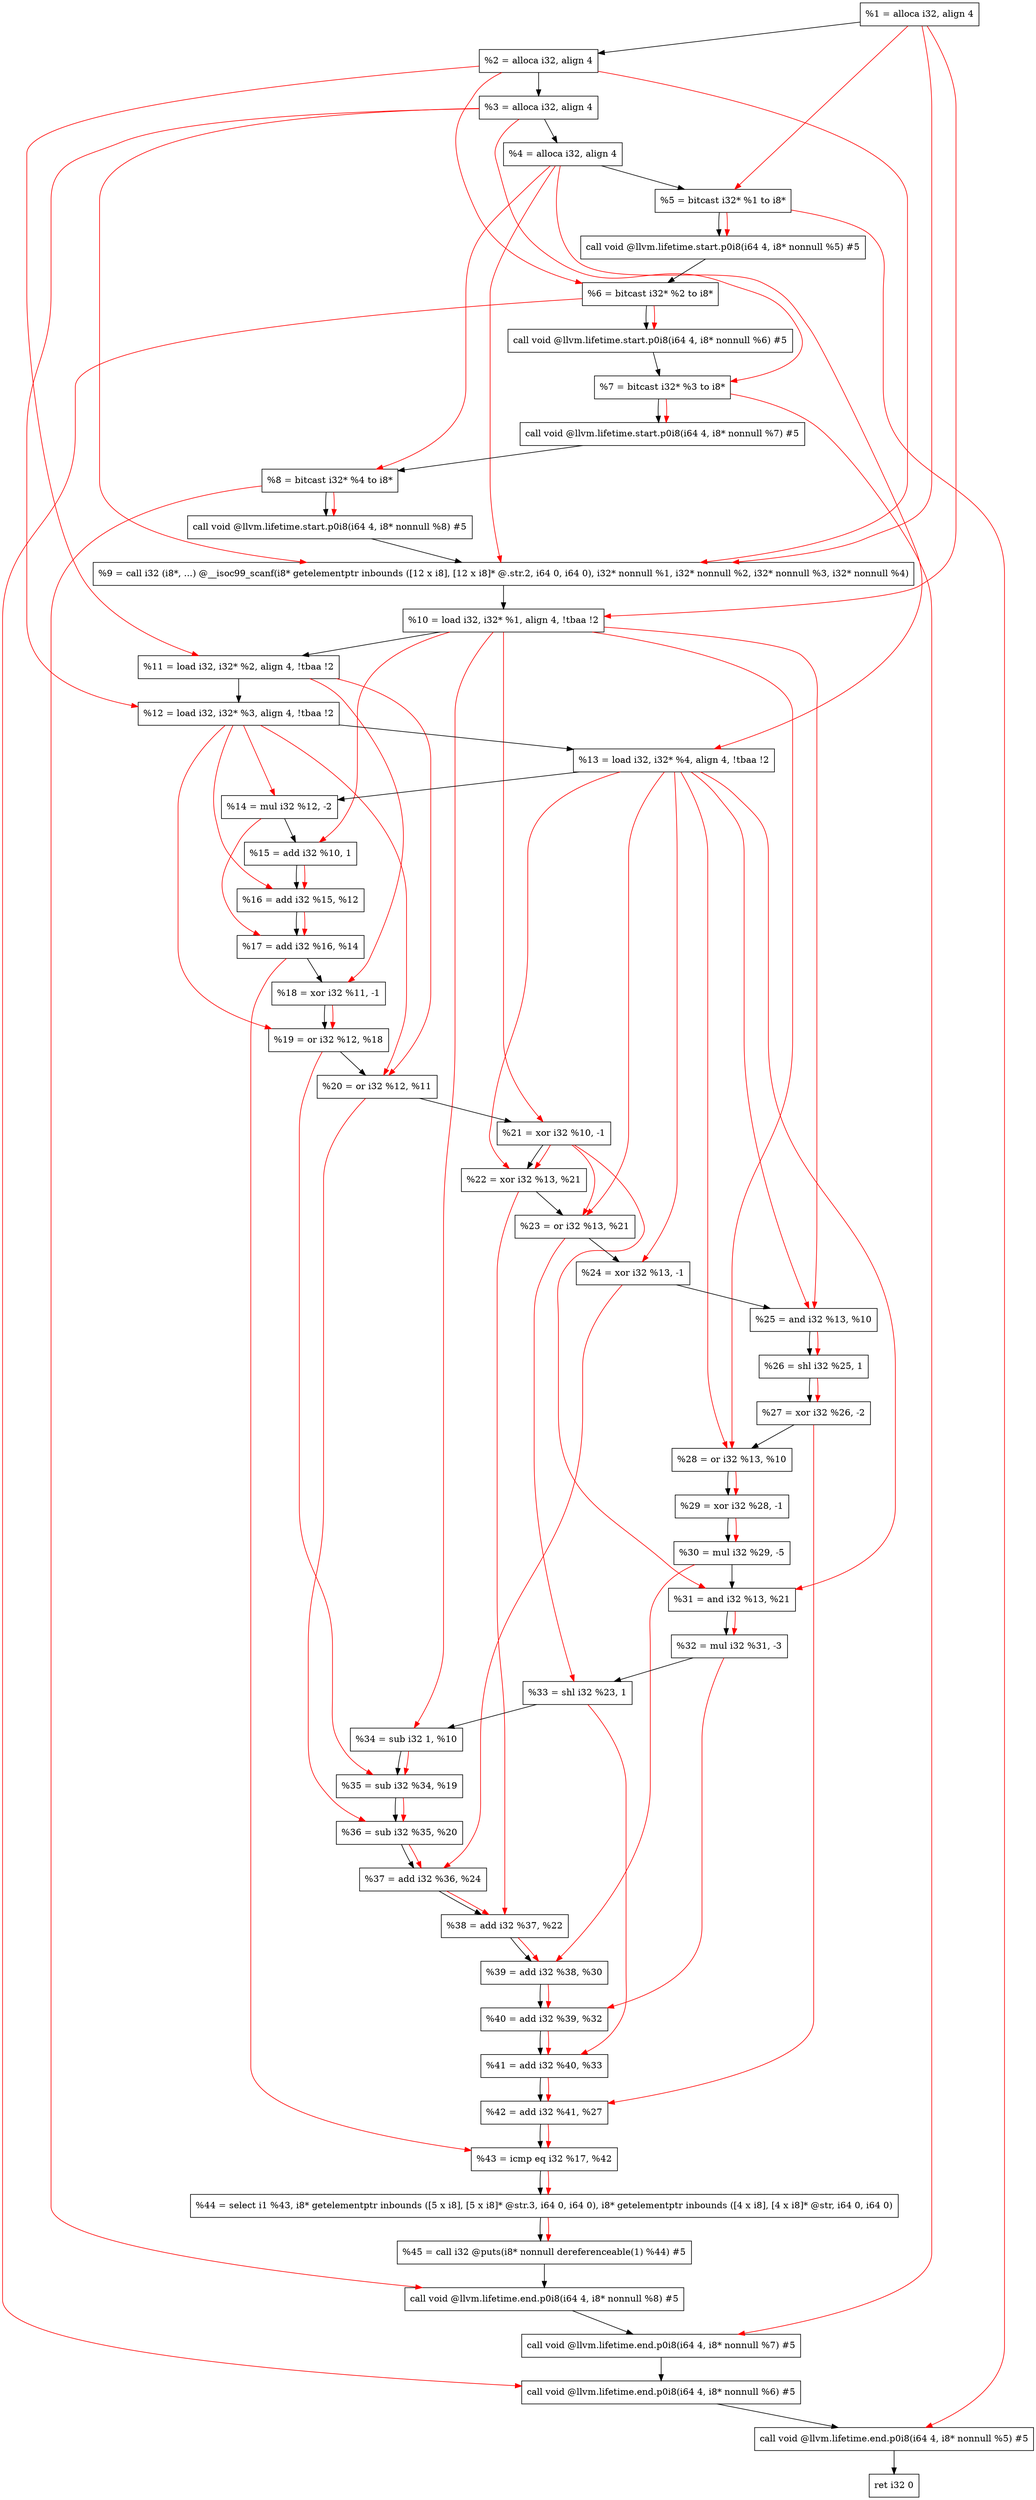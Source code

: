 digraph "DFG for'main' function" {
	Node0x14fc578[shape=record, label="  %1 = alloca i32, align 4"];
	Node0x14fc5f8[shape=record, label="  %2 = alloca i32, align 4"];
	Node0x14fc688[shape=record, label="  %3 = alloca i32, align 4"];
	Node0x14fc6e8[shape=record, label="  %4 = alloca i32, align 4"];
	Node0x14fc798[shape=record, label="  %5 = bitcast i32* %1 to i8*"];
	Node0x14fcbc8[shape=record, label="  call void @llvm.lifetime.start.p0i8(i64 4, i8* nonnull %5) #5"];
	Node0x14fcca8[shape=record, label="  %6 = bitcast i32* %2 to i8*"];
	Node0x14fcda8[shape=record, label="  call void @llvm.lifetime.start.p0i8(i64 4, i8* nonnull %6) #5"];
	Node0x14fce68[shape=record, label="  %7 = bitcast i32* %3 to i8*"];
	Node0x14fcf18[shape=record, label="  call void @llvm.lifetime.start.p0i8(i64 4, i8* nonnull %7) #5"];
	Node0x14fcfd8[shape=record, label="  %8 = bitcast i32* %4 to i8*"];
	Node0x14fd088[shape=record, label="  call void @llvm.lifetime.start.p0i8(i64 4, i8* nonnull %8) #5"];
	Node0x14f7960[shape=record, label="  %9 = call i32 (i8*, ...) @__isoc99_scanf(i8* getelementptr inbounds ([12 x i8], [12 x i8]* @.str.2, i64 0, i64 0), i32* nonnull %1, i32* nonnull %2, i32* nonnull %3, i32* nonnull %4)"];
	Node0x14fd288[shape=record, label="  %10 = load i32, i32* %1, align 4, !tbaa !2"];
	Node0x14fe1f8[shape=record, label="  %11 = load i32, i32* %2, align 4, !tbaa !2"];
	Node0x14fe868[shape=record, label="  %12 = load i32, i32* %3, align 4, !tbaa !2"];
	Node0x14fe8c8[shape=record, label="  %13 = load i32, i32* %4, align 4, !tbaa !2"];
	Node0x14fe940[shape=record, label="  %14 = mul i32 %12, -2"];
	Node0x14fe9b0[shape=record, label="  %15 = add i32 %10, 1"];
	Node0x14fea20[shape=record, label="  %16 = add i32 %15, %12"];
	Node0x14fea90[shape=record, label="  %17 = add i32 %16, %14"];
	Node0x14feb00[shape=record, label="  %18 = xor i32 %11, -1"];
	Node0x14feb70[shape=record, label="  %19 = or i32 %12, %18"];
	Node0x14febe0[shape=record, label="  %20 = or i32 %12, %11"];
	Node0x14fec50[shape=record, label="  %21 = xor i32 %10, -1"];
	Node0x14fecc0[shape=record, label="  %22 = xor i32 %13, %21"];
	Node0x14fed30[shape=record, label="  %23 = or i32 %13, %21"];
	Node0x14feda0[shape=record, label="  %24 = xor i32 %13, -1"];
	Node0x14fee10[shape=record, label="  %25 = and i32 %13, %10"];
	Node0x14fee80[shape=record, label="  %26 = shl i32 %25, 1"];
	Node0x14feef0[shape=record, label="  %27 = xor i32 %26, -2"];
	Node0x14fef60[shape=record, label="  %28 = or i32 %13, %10"];
	Node0x14fefd0[shape=record, label="  %29 = xor i32 %28, -1"];
	Node0x14ff040[shape=record, label="  %30 = mul i32 %29, -5"];
	Node0x14ff0b0[shape=record, label="  %31 = and i32 %13, %21"];
	Node0x14ff120[shape=record, label="  %32 = mul i32 %31, -3"];
	Node0x14ff190[shape=record, label="  %33 = shl i32 %23, 1"];
	Node0x14ff200[shape=record, label="  %34 = sub i32 1, %10"];
	Node0x14ff270[shape=record, label="  %35 = sub i32 %34, %19"];
	Node0x14ff2e0[shape=record, label="  %36 = sub i32 %35, %20"];
	Node0x14ff350[shape=record, label="  %37 = add i32 %36, %24"];
	Node0x14ff3c0[shape=record, label="  %38 = add i32 %37, %22"];
	Node0x14ff430[shape=record, label="  %39 = add i32 %38, %30"];
	Node0x14ff4a0[shape=record, label="  %40 = add i32 %39, %32"];
	Node0x14ff510[shape=record, label="  %41 = add i32 %40, %33"];
	Node0x14ff580[shape=record, label="  %42 = add i32 %41, %27"];
	Node0x14ff5f0[shape=record, label="  %43 = icmp eq i32 %17, %42"];
	Node0x149c8b8[shape=record, label="  %44 = select i1 %43, i8* getelementptr inbounds ([5 x i8], [5 x i8]* @str.3, i64 0, i64 0), i8* getelementptr inbounds ([4 x i8], [4 x i8]* @str, i64 0, i64 0)"];
	Node0x14ff680[shape=record, label="  %45 = call i32 @puts(i8* nonnull dereferenceable(1) %44) #5"];
	Node0x14ff928[shape=record, label="  call void @llvm.lifetime.end.p0i8(i64 4, i8* nonnull %8) #5"];
	Node0x14ffa88[shape=record, label="  call void @llvm.lifetime.end.p0i8(i64 4, i8* nonnull %7) #5"];
	Node0x14ffb98[shape=record, label="  call void @llvm.lifetime.end.p0i8(i64 4, i8* nonnull %6) #5"];
	Node0x14ffca8[shape=record, label="  call void @llvm.lifetime.end.p0i8(i64 4, i8* nonnull %5) #5"];
	Node0x14ffd68[shape=record, label="  ret i32 0"];
	Node0x14fc578 -> Node0x14fc5f8;
	Node0x14fc5f8 -> Node0x14fc688;
	Node0x14fc688 -> Node0x14fc6e8;
	Node0x14fc6e8 -> Node0x14fc798;
	Node0x14fc798 -> Node0x14fcbc8;
	Node0x14fcbc8 -> Node0x14fcca8;
	Node0x14fcca8 -> Node0x14fcda8;
	Node0x14fcda8 -> Node0x14fce68;
	Node0x14fce68 -> Node0x14fcf18;
	Node0x14fcf18 -> Node0x14fcfd8;
	Node0x14fcfd8 -> Node0x14fd088;
	Node0x14fd088 -> Node0x14f7960;
	Node0x14f7960 -> Node0x14fd288;
	Node0x14fd288 -> Node0x14fe1f8;
	Node0x14fe1f8 -> Node0x14fe868;
	Node0x14fe868 -> Node0x14fe8c8;
	Node0x14fe8c8 -> Node0x14fe940;
	Node0x14fe940 -> Node0x14fe9b0;
	Node0x14fe9b0 -> Node0x14fea20;
	Node0x14fea20 -> Node0x14fea90;
	Node0x14fea90 -> Node0x14feb00;
	Node0x14feb00 -> Node0x14feb70;
	Node0x14feb70 -> Node0x14febe0;
	Node0x14febe0 -> Node0x14fec50;
	Node0x14fec50 -> Node0x14fecc0;
	Node0x14fecc0 -> Node0x14fed30;
	Node0x14fed30 -> Node0x14feda0;
	Node0x14feda0 -> Node0x14fee10;
	Node0x14fee10 -> Node0x14fee80;
	Node0x14fee80 -> Node0x14feef0;
	Node0x14feef0 -> Node0x14fef60;
	Node0x14fef60 -> Node0x14fefd0;
	Node0x14fefd0 -> Node0x14ff040;
	Node0x14ff040 -> Node0x14ff0b0;
	Node0x14ff0b0 -> Node0x14ff120;
	Node0x14ff120 -> Node0x14ff190;
	Node0x14ff190 -> Node0x14ff200;
	Node0x14ff200 -> Node0x14ff270;
	Node0x14ff270 -> Node0x14ff2e0;
	Node0x14ff2e0 -> Node0x14ff350;
	Node0x14ff350 -> Node0x14ff3c0;
	Node0x14ff3c0 -> Node0x14ff430;
	Node0x14ff430 -> Node0x14ff4a0;
	Node0x14ff4a0 -> Node0x14ff510;
	Node0x14ff510 -> Node0x14ff580;
	Node0x14ff580 -> Node0x14ff5f0;
	Node0x14ff5f0 -> Node0x149c8b8;
	Node0x149c8b8 -> Node0x14ff680;
	Node0x14ff680 -> Node0x14ff928;
	Node0x14ff928 -> Node0x14ffa88;
	Node0x14ffa88 -> Node0x14ffb98;
	Node0x14ffb98 -> Node0x14ffca8;
	Node0x14ffca8 -> Node0x14ffd68;
edge [color=red]
	Node0x14fc578 -> Node0x14fc798;
	Node0x14fc798 -> Node0x14fcbc8;
	Node0x14fc5f8 -> Node0x14fcca8;
	Node0x14fcca8 -> Node0x14fcda8;
	Node0x14fc688 -> Node0x14fce68;
	Node0x14fce68 -> Node0x14fcf18;
	Node0x14fc6e8 -> Node0x14fcfd8;
	Node0x14fcfd8 -> Node0x14fd088;
	Node0x14fc578 -> Node0x14f7960;
	Node0x14fc5f8 -> Node0x14f7960;
	Node0x14fc688 -> Node0x14f7960;
	Node0x14fc6e8 -> Node0x14f7960;
	Node0x14fc578 -> Node0x14fd288;
	Node0x14fc5f8 -> Node0x14fe1f8;
	Node0x14fc688 -> Node0x14fe868;
	Node0x14fc6e8 -> Node0x14fe8c8;
	Node0x14fe868 -> Node0x14fe940;
	Node0x14fd288 -> Node0x14fe9b0;
	Node0x14fe9b0 -> Node0x14fea20;
	Node0x14fe868 -> Node0x14fea20;
	Node0x14fea20 -> Node0x14fea90;
	Node0x14fe940 -> Node0x14fea90;
	Node0x14fe1f8 -> Node0x14feb00;
	Node0x14fe868 -> Node0x14feb70;
	Node0x14feb00 -> Node0x14feb70;
	Node0x14fe868 -> Node0x14febe0;
	Node0x14fe1f8 -> Node0x14febe0;
	Node0x14fd288 -> Node0x14fec50;
	Node0x14fe8c8 -> Node0x14fecc0;
	Node0x14fec50 -> Node0x14fecc0;
	Node0x14fe8c8 -> Node0x14fed30;
	Node0x14fec50 -> Node0x14fed30;
	Node0x14fe8c8 -> Node0x14feda0;
	Node0x14fe8c8 -> Node0x14fee10;
	Node0x14fd288 -> Node0x14fee10;
	Node0x14fee10 -> Node0x14fee80;
	Node0x14fee80 -> Node0x14feef0;
	Node0x14fe8c8 -> Node0x14fef60;
	Node0x14fd288 -> Node0x14fef60;
	Node0x14fef60 -> Node0x14fefd0;
	Node0x14fefd0 -> Node0x14ff040;
	Node0x14fe8c8 -> Node0x14ff0b0;
	Node0x14fec50 -> Node0x14ff0b0;
	Node0x14ff0b0 -> Node0x14ff120;
	Node0x14fed30 -> Node0x14ff190;
	Node0x14fd288 -> Node0x14ff200;
	Node0x14ff200 -> Node0x14ff270;
	Node0x14feb70 -> Node0x14ff270;
	Node0x14ff270 -> Node0x14ff2e0;
	Node0x14febe0 -> Node0x14ff2e0;
	Node0x14ff2e0 -> Node0x14ff350;
	Node0x14feda0 -> Node0x14ff350;
	Node0x14ff350 -> Node0x14ff3c0;
	Node0x14fecc0 -> Node0x14ff3c0;
	Node0x14ff3c0 -> Node0x14ff430;
	Node0x14ff040 -> Node0x14ff430;
	Node0x14ff430 -> Node0x14ff4a0;
	Node0x14ff120 -> Node0x14ff4a0;
	Node0x14ff4a0 -> Node0x14ff510;
	Node0x14ff190 -> Node0x14ff510;
	Node0x14ff510 -> Node0x14ff580;
	Node0x14feef0 -> Node0x14ff580;
	Node0x14fea90 -> Node0x14ff5f0;
	Node0x14ff580 -> Node0x14ff5f0;
	Node0x14ff5f0 -> Node0x149c8b8;
	Node0x149c8b8 -> Node0x14ff680;
	Node0x14fcfd8 -> Node0x14ff928;
	Node0x14fce68 -> Node0x14ffa88;
	Node0x14fcca8 -> Node0x14ffb98;
	Node0x14fc798 -> Node0x14ffca8;
}

